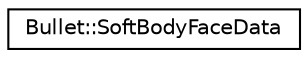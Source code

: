 digraph "Graphical Class Hierarchy"
{
  edge [fontname="Helvetica",fontsize="10",labelfontname="Helvetica",labelfontsize="10"];
  node [fontname="Helvetica",fontsize="10",shape=record];
  rankdir="LR";
  Node1 [label="Bullet::SoftBodyFaceData",height=0.2,width=0.4,color="black", fillcolor="white", style="filled",URL="$class_bullet_1_1_soft_body_face_data.html"];
}
